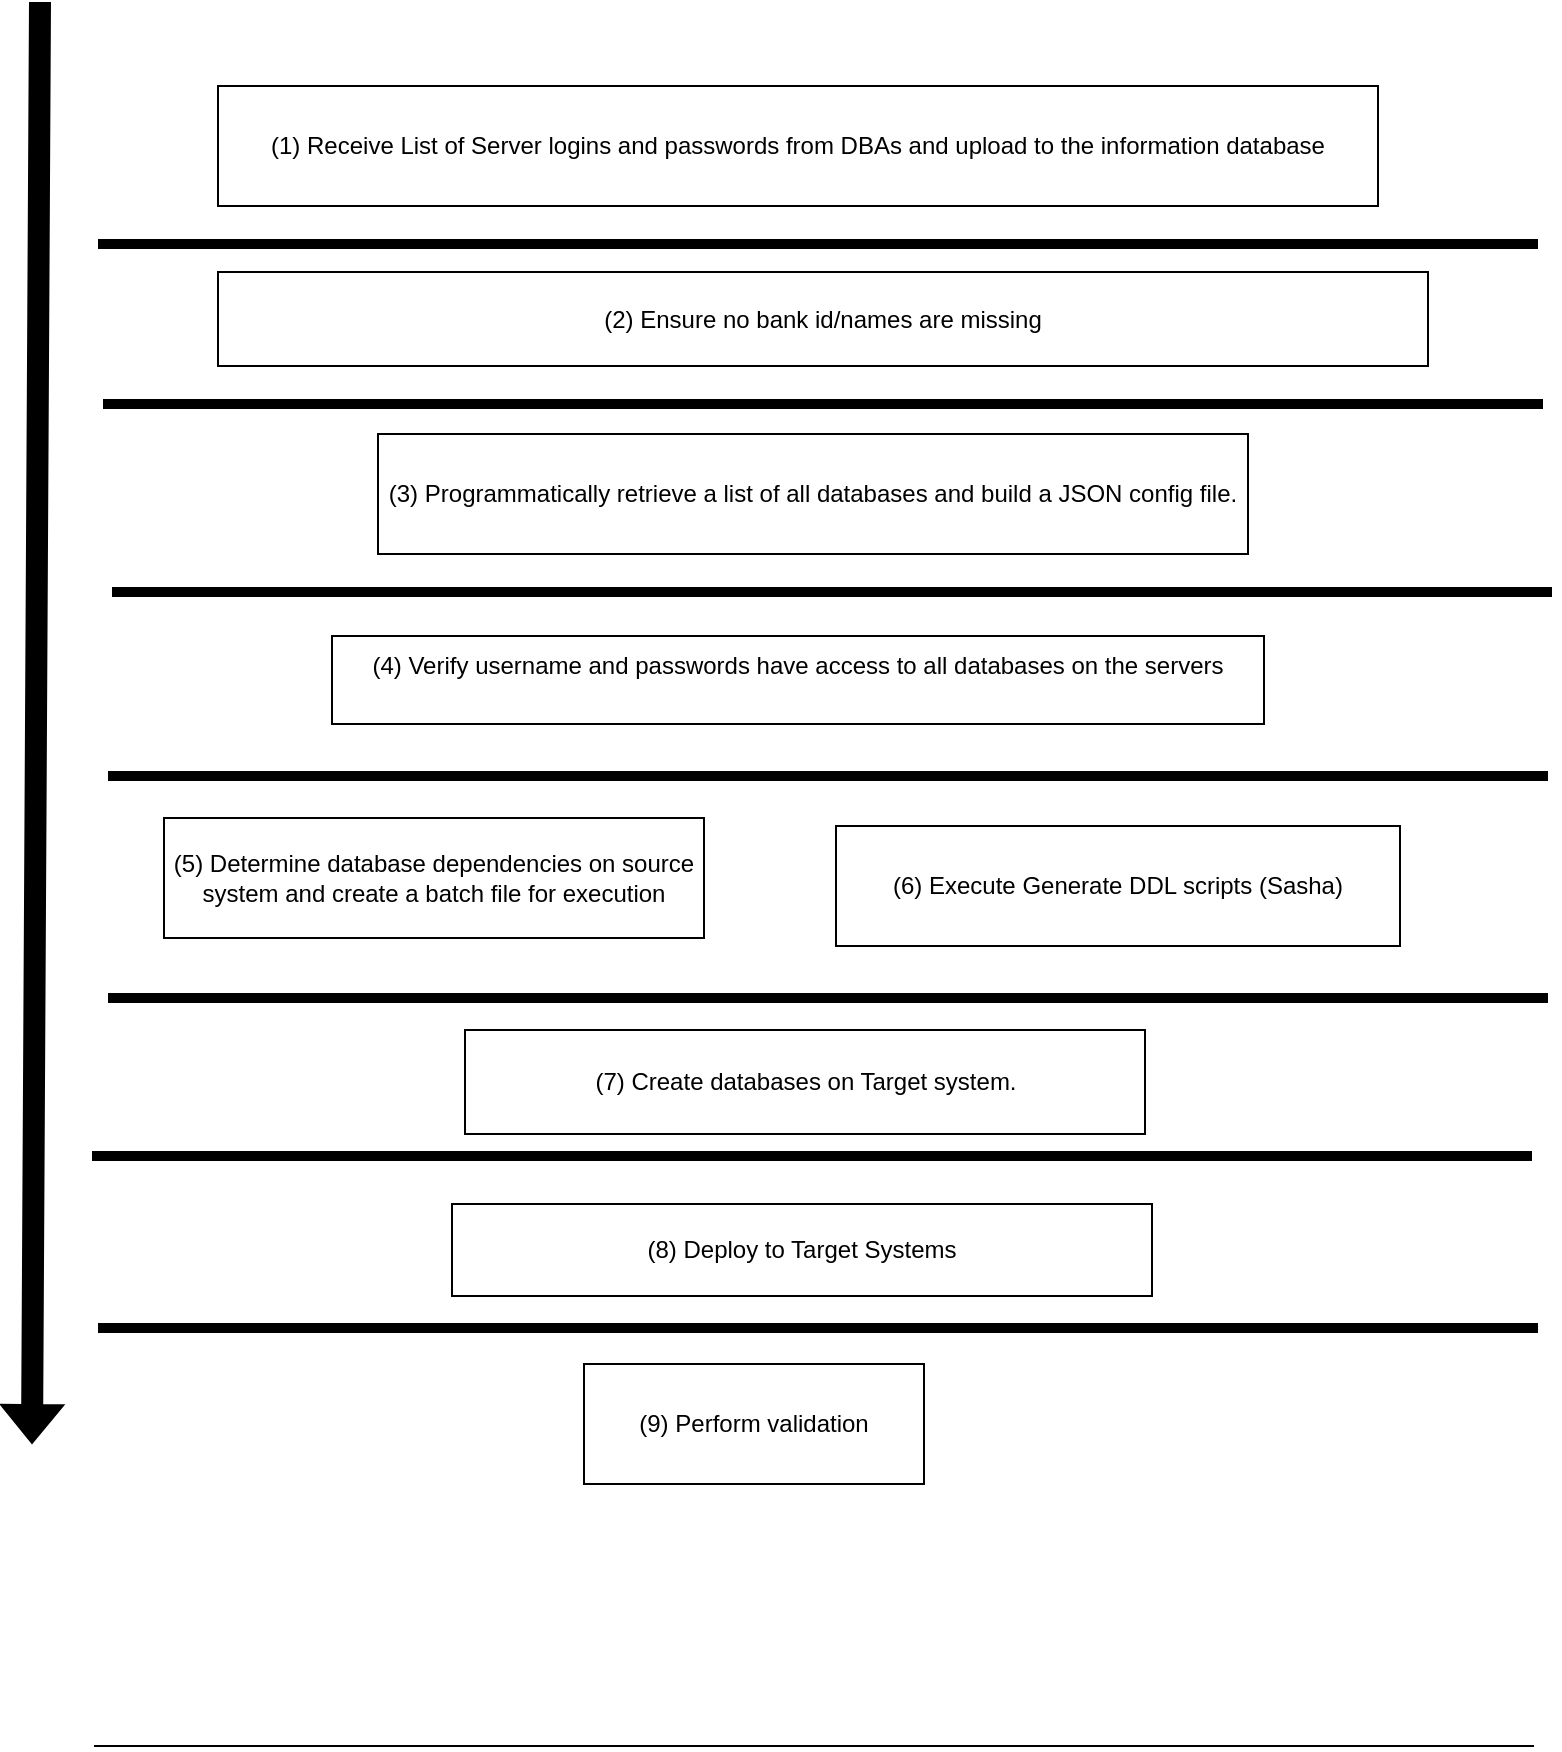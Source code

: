 <mxfile version="24.2.8" type="github">
  <diagram name="Page-1" id="AVXBkD7wlbS6Z9IV2EYe">
    <mxGraphModel dx="1687" dy="868" grid="0" gridSize="10" guides="1" tooltips="1" connect="1" arrows="1" fold="1" page="1" pageScale="1" pageWidth="850" pageHeight="1100" math="0" shadow="0">
      <root>
        <mxCell id="0" />
        <mxCell id="1" parent="0" />
        <mxCell id="VIUTwRjkLPnY0D8pLh86-1" value="(1) Receive List of Server logins and passwords from DBAs and upload to the information database" style="rounded=0;whiteSpace=wrap;html=1;" vertex="1" parent="1">
          <mxGeometry x="110" y="59" width="580" height="60" as="geometry" />
        </mxCell>
        <mxCell id="VIUTwRjkLPnY0D8pLh86-2" value="(4) Verify username and passwords have access to all databases on the servers&lt;div&gt;&lt;br&gt;&lt;/div&gt;" style="rounded=0;whiteSpace=wrap;html=1;" vertex="1" parent="1">
          <mxGeometry x="167" y="334" width="466" height="44" as="geometry" />
        </mxCell>
        <mxCell id="VIUTwRjkLPnY0D8pLh86-4" value="(2) Ensure no bank id/names are missing" style="rounded=0;whiteSpace=wrap;html=1;" vertex="1" parent="1">
          <mxGeometry x="110" y="152" width="605" height="47" as="geometry" />
        </mxCell>
        <mxCell id="VIUTwRjkLPnY0D8pLh86-5" value="(3) Programmatically retrieve a list of all databases and build a JSON config file." style="rounded=0;whiteSpace=wrap;html=1;" vertex="1" parent="1">
          <mxGeometry x="190" y="233" width="435" height="60" as="geometry" />
        </mxCell>
        <mxCell id="VIUTwRjkLPnY0D8pLh86-6" value="(5) Determine database dependencies on source system and create a batch file for execution" style="rounded=0;whiteSpace=wrap;html=1;" vertex="1" parent="1">
          <mxGeometry x="83" y="425" width="270" height="60" as="geometry" />
        </mxCell>
        <mxCell id="VIUTwRjkLPnY0D8pLh86-7" value="" style="endArrow=none;html=1;rounded=0;strokeWidth=5;" edge="1" parent="1">
          <mxGeometry width="50" height="50" relative="1" as="geometry">
            <mxPoint x="50" y="138" as="sourcePoint" />
            <mxPoint x="770" y="138" as="targetPoint" />
          </mxGeometry>
        </mxCell>
        <mxCell id="VIUTwRjkLPnY0D8pLh86-8" value="" style="endArrow=none;html=1;rounded=0;strokeWidth=5;" edge="1" parent="1">
          <mxGeometry width="50" height="50" relative="1" as="geometry">
            <mxPoint x="52.5" y="218" as="sourcePoint" />
            <mxPoint x="772.5" y="218" as="targetPoint" />
          </mxGeometry>
        </mxCell>
        <mxCell id="VIUTwRjkLPnY0D8pLh86-9" value="" style="endArrow=none;html=1;rounded=0;strokeWidth=5;" edge="1" parent="1">
          <mxGeometry width="50" height="50" relative="1" as="geometry">
            <mxPoint x="55" y="515" as="sourcePoint" />
            <mxPoint x="775" y="515" as="targetPoint" />
          </mxGeometry>
        </mxCell>
        <mxCell id="VIUTwRjkLPnY0D8pLh86-10" value="(7) Create databases on Target system." style="rounded=0;whiteSpace=wrap;html=1;" vertex="1" parent="1">
          <mxGeometry x="233.5" y="531" width="340" height="52" as="geometry" />
        </mxCell>
        <mxCell id="VIUTwRjkLPnY0D8pLh86-11" value="(6) Execute Generate DDL scripts (Sasha)" style="rounded=0;whiteSpace=wrap;html=1;" vertex="1" parent="1">
          <mxGeometry x="419" y="429" width="282" height="60" as="geometry" />
        </mxCell>
        <mxCell id="VIUTwRjkLPnY0D8pLh86-12" value="" style="endArrow=none;html=1;rounded=0;strokeWidth=5;" edge="1" parent="1">
          <mxGeometry width="50" height="50" relative="1" as="geometry">
            <mxPoint x="50" y="680" as="sourcePoint" />
            <mxPoint x="770" y="680" as="targetPoint" />
          </mxGeometry>
        </mxCell>
        <mxCell id="VIUTwRjkLPnY0D8pLh86-13" value="(8) Deploy to Target Systems" style="rounded=0;whiteSpace=wrap;html=1;" vertex="1" parent="1">
          <mxGeometry x="227" y="618" width="350" height="46" as="geometry" />
        </mxCell>
        <mxCell id="VIUTwRjkLPnY0D8pLh86-14" value="" style="endArrow=none;html=1;rounded=0;" edge="1" parent="1">
          <mxGeometry width="50" height="50" relative="1" as="geometry">
            <mxPoint x="48" y="889" as="sourcePoint" />
            <mxPoint x="768" y="889" as="targetPoint" />
          </mxGeometry>
        </mxCell>
        <mxCell id="VIUTwRjkLPnY0D8pLh86-15" value="(9) Perform validation" style="rounded=0;whiteSpace=wrap;html=1;" vertex="1" parent="1">
          <mxGeometry x="293" y="698" width="170" height="60" as="geometry" />
        </mxCell>
        <mxCell id="VIUTwRjkLPnY0D8pLh86-18" value="" style="endArrow=none;html=1;rounded=0;strokeWidth=5;" edge="1" parent="1">
          <mxGeometry width="50" height="50" relative="1" as="geometry">
            <mxPoint x="55" y="404" as="sourcePoint" />
            <mxPoint x="775" y="404" as="targetPoint" />
          </mxGeometry>
        </mxCell>
        <mxCell id="VIUTwRjkLPnY0D8pLh86-19" value="" style="endArrow=none;html=1;rounded=0;strokeWidth=5;" edge="1" parent="1">
          <mxGeometry width="50" height="50" relative="1" as="geometry">
            <mxPoint x="47" y="594" as="sourcePoint" />
            <mxPoint x="767" y="594" as="targetPoint" />
          </mxGeometry>
        </mxCell>
        <mxCell id="VIUTwRjkLPnY0D8pLh86-23" value="" style="shape=flexArrow;endArrow=classic;html=1;rounded=0;fillColor=#000000;" edge="1" parent="1">
          <mxGeometry width="50" height="50" relative="1" as="geometry">
            <mxPoint x="21" y="17" as="sourcePoint" />
            <mxPoint x="17" y="738" as="targetPoint" />
          </mxGeometry>
        </mxCell>
        <mxCell id="VIUTwRjkLPnY0D8pLh86-25" value="" style="endArrow=none;html=1;rounded=0;strokeWidth=5;" edge="1" parent="1">
          <mxGeometry width="50" height="50" relative="1" as="geometry">
            <mxPoint x="57" y="312" as="sourcePoint" />
            <mxPoint x="777" y="312" as="targetPoint" />
          </mxGeometry>
        </mxCell>
      </root>
    </mxGraphModel>
  </diagram>
</mxfile>

